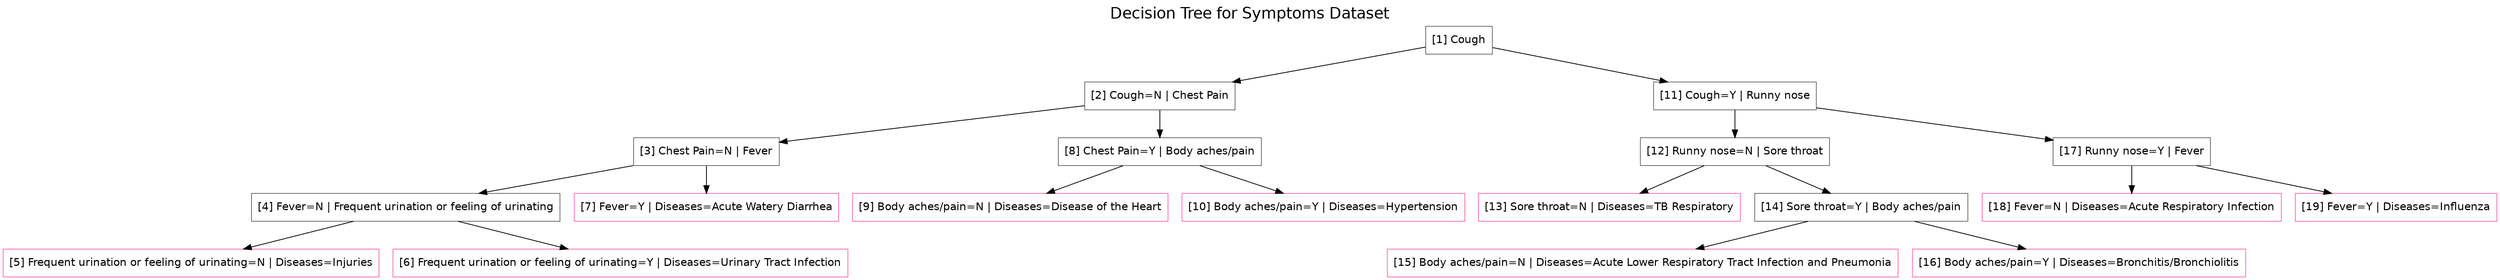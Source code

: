 digraph tree {
    labelloc="t";
    label="Decision Tree for Symptoms Dataset";
    fontsize="20";
    graph [fontname = "helvetica"];
    node [fontname = "helvetica"];
    "[1] Cough" [shape=box, color=dimgray];
    "[2] Cough=N | Chest Pain" [shape=box, color=dimgray];
    "[3] Chest Pain=N | Fever" [shape=box, color=dimgray];
    "[4] Fever=N | Frequent urination or feeling of urinating" [shape=box, color=dimgray];
    "[5] Frequent urination or feeling of urinating=N | Diseases=Injuries" [shape=box, color=hotpink];
    "[6] Frequent urination or feeling of urinating=Y | Diseases=Urinary Tract Infection" [shape=box, color=hotpink];
    "[7] Fever=Y | Diseases=Acute Watery Diarrhea" [shape=box, color=hotpink];
    "[8] Chest Pain=Y | Body aches/pain" [shape=box, color=dimgray];
    "[9] Body aches/pain=N | Diseases=Disease of the Heart" [shape=box, color=hotpink];
    "[10] Body aches/pain=Y | Diseases=Hypertension" [shape=box, color=hotpink];
    "[11] Cough=Y | Runny nose" [shape=box, color=dimgray];
    "[12] Runny nose=N | Sore throat" [shape=box, color=dimgray];
    "[13] Sore throat=N | Diseases=TB Respiratory" [shape=box, color=hotpink];
    "[14] Sore throat=Y | Body aches/pain" [shape=box, color=dimgray];
    "[15] Body aches/pain=N | Diseases=Acute Lower Respiratory Tract Infection and Pneumonia" [shape=box, color=hotpink];
    "[16] Body aches/pain=Y | Diseases=Bronchitis/Bronchiolitis" [shape=box, color=hotpink];
    "[17] Runny nose=Y | Fever" [shape=box, color=dimgray];
    "[18] Fever=N | Diseases=Acute Respiratory Infection" [shape=box, color=hotpink];
    "[19] Fever=Y | Diseases=Influenza" [shape=box, color=hotpink];
    "[1] Cough" -> "[2] Cough=N | Chest Pain";
    "[1] Cough" -> "[11] Cough=Y | Runny nose";
    "[2] Cough=N | Chest Pain" -> "[3] Chest Pain=N | Fever";
    "[2] Cough=N | Chest Pain" -> "[8] Chest Pain=Y | Body aches/pain";
    "[3] Chest Pain=N | Fever" -> "[4] Fever=N | Frequent urination or feeling of urinating";
    "[3] Chest Pain=N | Fever" -> "[7] Fever=Y | Diseases=Acute Watery Diarrhea";
    "[4] Fever=N | Frequent urination or feeling of urinating" -> "[5] Frequent urination or feeling of urinating=N | Diseases=Injuries";
    "[4] Fever=N | Frequent urination or feeling of urinating" -> "[6] Frequent urination or feeling of urinating=Y | Diseases=Urinary Tract Infection";
    "[8] Chest Pain=Y | Body aches/pain" -> "[9] Body aches/pain=N | Diseases=Disease of the Heart";
    "[8] Chest Pain=Y | Body aches/pain" -> "[10] Body aches/pain=Y | Diseases=Hypertension";
    "[11] Cough=Y | Runny nose" -> "[12] Runny nose=N | Sore throat";
    "[11] Cough=Y | Runny nose" -> "[17] Runny nose=Y | Fever";
    "[12] Runny nose=N | Sore throat" -> "[13] Sore throat=N | Diseases=TB Respiratory";
    "[12] Runny nose=N | Sore throat" -> "[14] Sore throat=Y | Body aches/pain";
    "[14] Sore throat=Y | Body aches/pain" -> "[15] Body aches/pain=N | Diseases=Acute Lower Respiratory Tract Infection and Pneumonia";
    "[14] Sore throat=Y | Body aches/pain" -> "[16] Body aches/pain=Y | Diseases=Bronchitis/Bronchiolitis";
    "[17] Runny nose=Y | Fever" -> "[18] Fever=N | Diseases=Acute Respiratory Infection";
    "[17] Runny nose=Y | Fever" -> "[19] Fever=Y | Diseases=Influenza";
}
